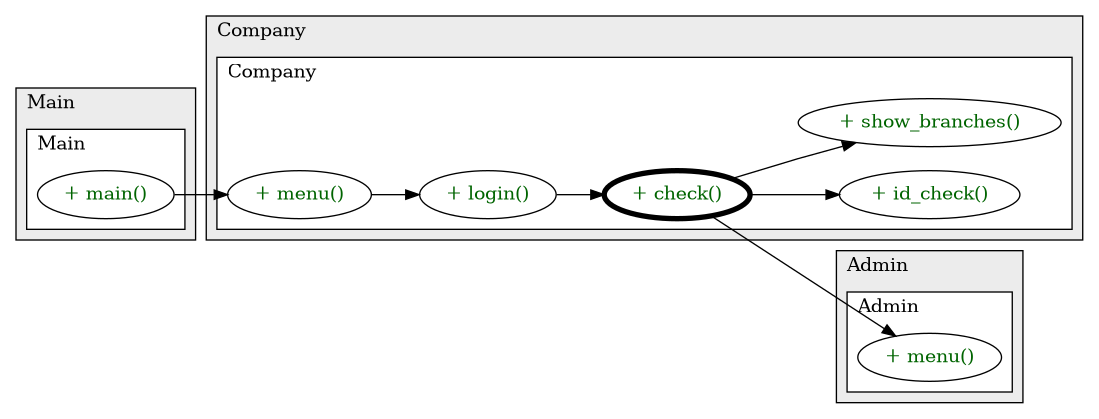 @startuml

/' diagram meta data start
config=CallConfiguration;
{
  "rootMethod": "Company#check(String,String)",
  "projectClassification": {
    "searchMode": "OpenProject", // OpenProject, AllProjects
    "includedProjects": "",
    "pathEndKeywords": "*.impl",
    "isClientPath": "",
    "isClientName": "",
    "isTestPath": "",
    "isTestName": "",
    "isMappingPath": "",
    "isMappingName": "",
    "isDataAccessPath": "",
    "isDataAccessName": "",
    "isDataStructurePath": "",
    "isDataStructureName": "",
    "isInterfaceStructuresPath": "",
    "isInterfaceStructuresName": "",
    "isEntryPointPath": "",
    "isEntryPointName": ""
  },
  "graphRestriction": {
    "classPackageExcludeFilter": "",
    "classPackageIncludeFilter": "",
    "classNameExcludeFilter": "",
    "classNameIncludeFilter": "",
    "methodNameExcludeFilter": "",
    "methodNameIncludeFilter": "",
    "removeByInheritance": "", // inheritance/annotation based filtering is done in a second step
    "removeByAnnotation": "",
    "removeByClassPackage": "", // cleanup the graph after inheritance/annotation based filtering is done
    "removeByClassName": "",
    "cutMappings": false,
    "cutEnum": true,
    "cutTests": true,
    "cutClient": true,
    "cutDataAccess": true,
    "cutInterfaceStructures": true,
    "cutDataStructures": true,
    "cutGetterAndSetter": true,
    "cutConstructors": true
  },
  "graphTraversal": {
    "forwardDepth": 3,
    "backwardDepth": 3,
    "classPackageExcludeFilter": "",
    "classPackageIncludeFilter": "",
    "classNameExcludeFilter": "",
    "classNameIncludeFilter": "",
    "methodNameExcludeFilter": "",
    "methodNameIncludeFilter": "",
    "hideMappings": false,
    "hideDataStructures": false,
    "hidePrivateMethods": true,
    "hideInterfaceCalls": true, // indirection: implementation -> interface (is hidden) -> implementation
    "onlyShowApplicationEntryPoints": false // root node is included
  },
  "details": {
    "aggregation": "GroupByClass", // ByClass, GroupByClass, None
    "showMethodParametersTypes": false,
    "showMethodParametersNames": false,
    "showMethodReturnType": false,
    "showPackageLevels": 2,
    "showCallOrder": false,
    "edgeMode": "MethodsOnly", // TypesOnly, MethodsOnly, TypesAndMethods, MethodsAndDirectTypeUsage
    "showDetailedClassStructure": false
  },
  "rootClass": "Company"
}
diagram meta data end '/



digraph g {
    rankdir="LR"
    splines=polyline
    

'nodes 
subgraph cluster_1679829923 { 
   	label=Company
	labeljust=l
	fillcolor="#ececec"
	style=filled
   
   subgraph cluster_469633996 { 
   	label=Company
	labeljust=l
	fillcolor=white
	style=filled
   
   Company1679829923XXXcheck2013066710[
	label="+ check()"
	style=filled
	fillcolor=white
	tooltip="Company

null"
	penwidth=4
	fontcolor=darkgreen
];

Company1679829923XXXid_check2069022258[
	label="+ id_check()"
	style=filled
	fillcolor=white
	tooltip="Company

null"
	fontcolor=darkgreen
];

Company1679829923XXXlogin0[
	label="+ login()"
	style=filled
	fillcolor=white
	tooltip="Company

null"
	fontcolor=darkgreen
];

Company1679829923XXXmenu0[
	label="+ menu()"
	style=filled
	fillcolor=white
	tooltip="Company

null"
	fontcolor=darkgreen
];

Company1679829923XXXshow_branches0[
	label="+ show_branches()"
	style=filled
	fillcolor=white
	tooltip="Company

null"
	fontcolor=darkgreen
];
} 
} 

subgraph cluster_2390489 { 
   	label=Main
	labeljust=l
	fillcolor="#ececec"
	style=filled
   
   subgraph cluster_1706522830 { 
   	label=Main
	labeljust=l
	fillcolor=white
	style=filled
   
   Main2390489XXXmain1859653459[
	label="+ main()"
	style=filled
	fillcolor=white
	tooltip="Main

null"
	fontcolor=darkgreen
];
} 
} 

subgraph cluster_63116079 { 
   	label=Admin
	labeljust=l
	fillcolor="#ececec"
	style=filled
   
   subgraph cluster_74429360 { 
   	label=Admin
	labeljust=l
	fillcolor=white
	style=filled
   
   Admin63116079XXXmenu0[
	label="+ menu()"
	style=filled
	fillcolor=white
	tooltip="Admin

null"
	fontcolor=darkgreen
];
} 
} 

'edges    
Company1679829923XXXcheck2013066710 -> Admin63116079XXXmenu0;
Company1679829923XXXcheck2013066710 -> Company1679829923XXXid_check2069022258;
Company1679829923XXXcheck2013066710 -> Company1679829923XXXshow_branches0;
Company1679829923XXXlogin0 -> Company1679829923XXXcheck2013066710;
Company1679829923XXXmenu0 -> Company1679829923XXXlogin0;
Main2390489XXXmain1859653459 -> Company1679829923XXXmenu0;
    
}
@enduml